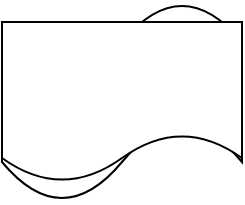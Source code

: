 <mxfile version="13.0.1" type="github">
  <diagram id="FhGGaX4cZ6p4cUrIo7r3" name="Page-1">
    <mxGraphModel dx="1163" dy="729" grid="1" gridSize="10" guides="1" tooltips="1" connect="1" arrows="1" fold="1" page="1" pageScale="1" pageWidth="850" pageHeight="1100" math="0" shadow="0">
      <root>
        <mxCell id="0" />
        <mxCell id="1" parent="0" />
        <mxCell id="ucCcJ9smYMJADtl1qao4-1" value="" style="shape=tape;whiteSpace=wrap;html=1;" vertex="1" parent="1">
          <mxGeometry x="360" y="320" width="120" height="100" as="geometry" />
        </mxCell>
        <mxCell id="ucCcJ9smYMJADtl1qao4-2" value="" style="shape=document;whiteSpace=wrap;html=1;boundedLbl=1;" vertex="1" parent="1">
          <mxGeometry x="360" y="330" width="120" height="80" as="geometry" />
        </mxCell>
      </root>
    </mxGraphModel>
  </diagram>
</mxfile>

